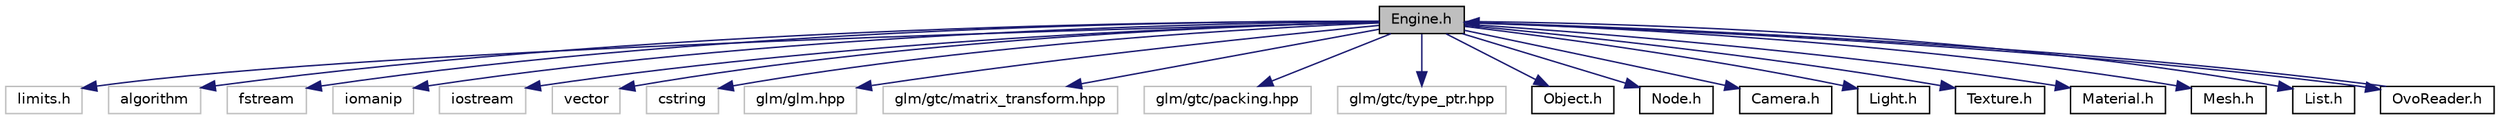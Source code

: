 digraph "Engine.h"
{
  edge [fontname="Helvetica",fontsize="10",labelfontname="Helvetica",labelfontsize="10"];
  node [fontname="Helvetica",fontsize="10",shape=record];
  Node0 [label="Engine.h",height=0.2,width=0.4,color="black", fillcolor="grey75", style="filled", fontcolor="black"];
  Node0 -> Node1 [color="midnightblue",fontsize="10",style="solid"];
  Node1 [label="limits.h",height=0.2,width=0.4,color="grey75", fillcolor="white", style="filled"];
  Node0 -> Node2 [color="midnightblue",fontsize="10",style="solid"];
  Node2 [label="algorithm",height=0.2,width=0.4,color="grey75", fillcolor="white", style="filled"];
  Node0 -> Node3 [color="midnightblue",fontsize="10",style="solid"];
  Node3 [label="fstream",height=0.2,width=0.4,color="grey75", fillcolor="white", style="filled"];
  Node0 -> Node4 [color="midnightblue",fontsize="10",style="solid"];
  Node4 [label="iomanip",height=0.2,width=0.4,color="grey75", fillcolor="white", style="filled"];
  Node0 -> Node5 [color="midnightblue",fontsize="10",style="solid"];
  Node5 [label="iostream",height=0.2,width=0.4,color="grey75", fillcolor="white", style="filled"];
  Node0 -> Node6 [color="midnightblue",fontsize="10",style="solid"];
  Node6 [label="vector",height=0.2,width=0.4,color="grey75", fillcolor="white", style="filled"];
  Node0 -> Node7 [color="midnightblue",fontsize="10",style="solid"];
  Node7 [label="cstring",height=0.2,width=0.4,color="grey75", fillcolor="white", style="filled"];
  Node0 -> Node8 [color="midnightblue",fontsize="10",style="solid"];
  Node8 [label="glm/glm.hpp",height=0.2,width=0.4,color="grey75", fillcolor="white", style="filled"];
  Node0 -> Node9 [color="midnightblue",fontsize="10",style="solid"];
  Node9 [label="glm/gtc/matrix_transform.hpp",height=0.2,width=0.4,color="grey75", fillcolor="white", style="filled"];
  Node0 -> Node10 [color="midnightblue",fontsize="10",style="solid"];
  Node10 [label="glm/gtc/packing.hpp",height=0.2,width=0.4,color="grey75", fillcolor="white", style="filled"];
  Node0 -> Node11 [color="midnightblue",fontsize="10",style="solid"];
  Node11 [label="glm/gtc/type_ptr.hpp",height=0.2,width=0.4,color="grey75", fillcolor="white", style="filled"];
  Node0 -> Node12 [color="midnightblue",fontsize="10",style="solid"];
  Node12 [label="Object.h",height=0.2,width=0.4,color="black", fillcolor="white", style="filled",URL="$Object_8h.html"];
  Node0 -> Node13 [color="midnightblue",fontsize="10",style="solid"];
  Node13 [label="Node.h",height=0.2,width=0.4,color="black", fillcolor="white", style="filled",URL="$Node_8h.html"];
  Node0 -> Node14 [color="midnightblue",fontsize="10",style="solid"];
  Node14 [label="Camera.h",height=0.2,width=0.4,color="black", fillcolor="white", style="filled",URL="$Camera_8h.html"];
  Node0 -> Node15 [color="midnightblue",fontsize="10",style="solid"];
  Node15 [label="Light.h",height=0.2,width=0.4,color="black", fillcolor="white", style="filled",URL="$Light_8h.html"];
  Node0 -> Node16 [color="midnightblue",fontsize="10",style="solid"];
  Node16 [label="Texture.h",height=0.2,width=0.4,color="black", fillcolor="white", style="filled",URL="$Texture_8h.html"];
  Node0 -> Node17 [color="midnightblue",fontsize="10",style="solid"];
  Node17 [label="Material.h",height=0.2,width=0.4,color="black", fillcolor="white", style="filled",URL="$Material_8h.html"];
  Node0 -> Node18 [color="midnightblue",fontsize="10",style="solid"];
  Node18 [label="Mesh.h",height=0.2,width=0.4,color="black", fillcolor="white", style="filled",URL="$Mesh_8h.html"];
  Node0 -> Node19 [color="midnightblue",fontsize="10",style="solid"];
  Node19 [label="List.h",height=0.2,width=0.4,color="black", fillcolor="white", style="filled",URL="$List_8h.html"];
  Node0 -> Node20 [color="midnightblue",fontsize="10",style="solid"];
  Node20 [label="OvoReader.h",height=0.2,width=0.4,color="black", fillcolor="white", style="filled",URL="$OvoReader_8h.html"];
  Node20 -> Node0 [color="midnightblue",fontsize="10",style="solid"];
}
